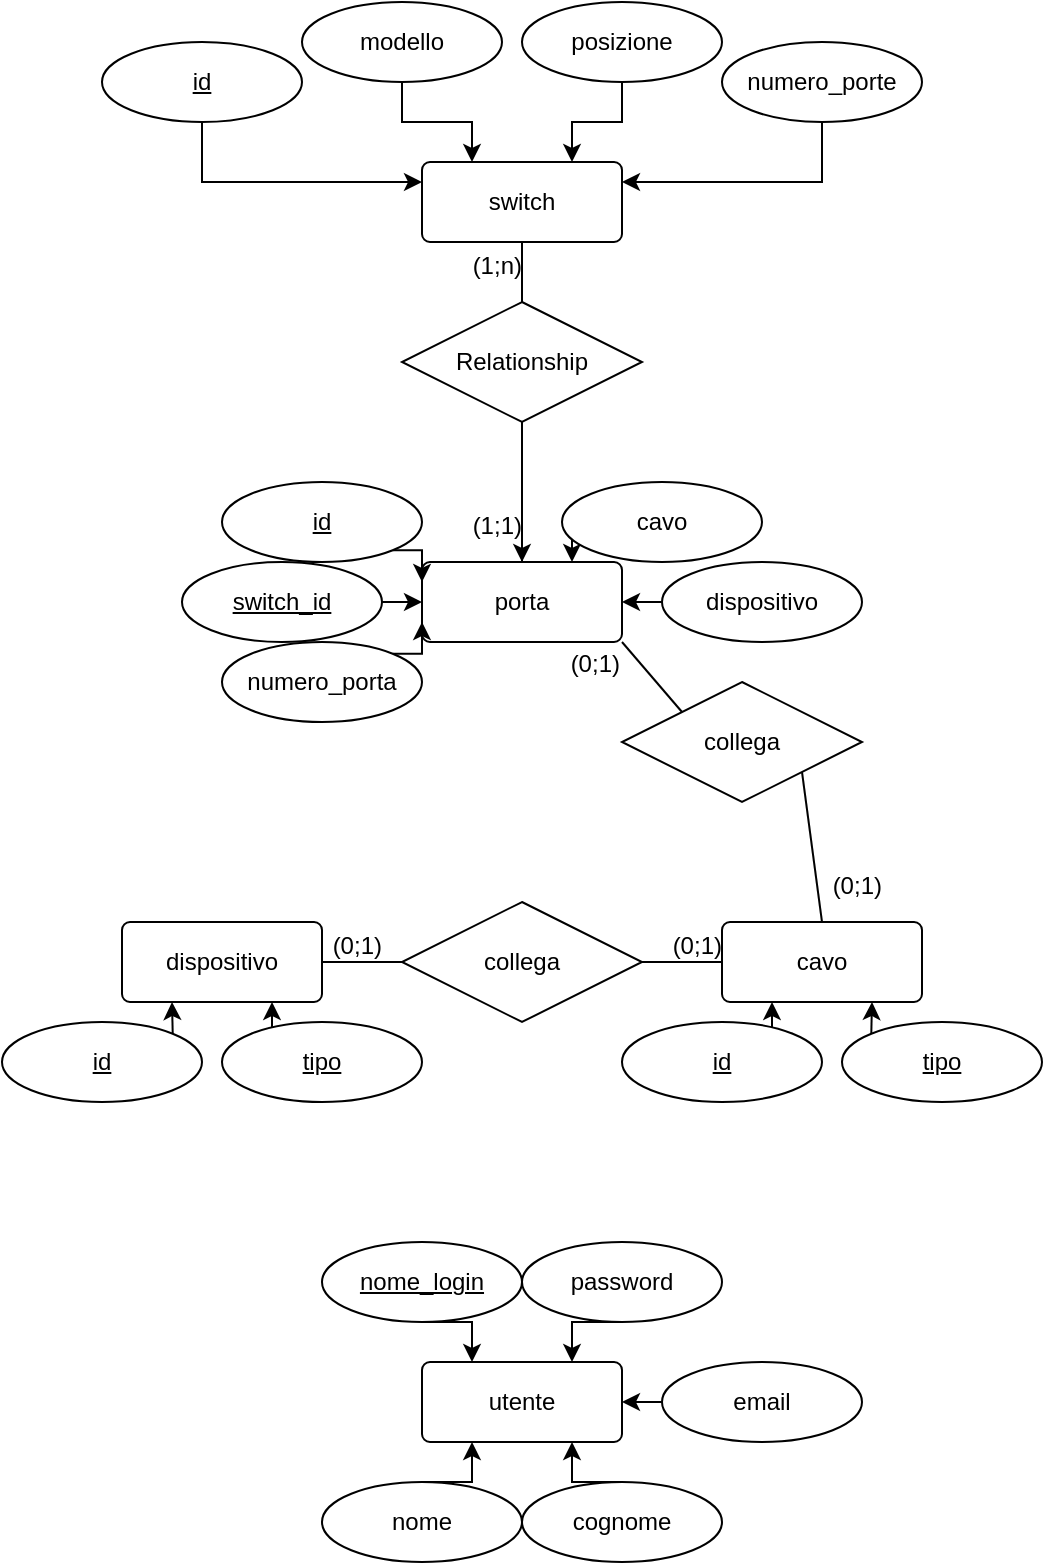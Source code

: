 <mxfile version="13.7.2" type="device"><diagram id="R2lEEEUBdFMjLlhIrx00" name="Page-1"><mxGraphModel dx="1422" dy="713" grid="1" gridSize="10" guides="1" tooltips="1" connect="1" arrows="1" fold="1" page="1" pageScale="1" pageWidth="850" pageHeight="1100" math="0" shadow="0" extFonts="Permanent Marker^https://fonts.googleapis.com/css?family=Permanent+Marker"><root><mxCell id="0"/><mxCell id="1" parent="0"/><mxCell id="G7n4T4N7k4rPxcXfdLJF-1" value="switch" style="rounded=1;arcSize=10;whiteSpace=wrap;html=1;align=center;" parent="1" vertex="1"><mxGeometry x="390" y="140" width="100" height="40" as="geometry"/></mxCell><mxCell id="G7n4T4N7k4rPxcXfdLJF-14" style="edgeStyle=orthogonalEdgeStyle;rounded=0;orthogonalLoop=1;jettySize=auto;html=1;entryX=0;entryY=0.25;entryDx=0;entryDy=0;" parent="1" target="G7n4T4N7k4rPxcXfdLJF-1" edge="1"><mxGeometry relative="1" as="geometry"><mxPoint x="280" y="120" as="sourcePoint"/><Array as="points"><mxPoint x="280" y="150"/></Array></mxGeometry></mxCell><mxCell id="G7n4T4N7k4rPxcXfdLJF-10" style="edgeStyle=orthogonalEdgeStyle;rounded=0;orthogonalLoop=1;jettySize=auto;html=1;exitX=0.5;exitY=1;exitDx=0;exitDy=0;entryX=0.75;entryY=0;entryDx=0;entryDy=0;" parent="1" source="G7n4T4N7k4rPxcXfdLJF-4" target="G7n4T4N7k4rPxcXfdLJF-1" edge="1"><mxGeometry relative="1" as="geometry"/></mxCell><mxCell id="G7n4T4N7k4rPxcXfdLJF-4" value="posizione" style="ellipse;whiteSpace=wrap;html=1;align=center;" parent="1" vertex="1"><mxGeometry x="440" y="60" width="100" height="40" as="geometry"/></mxCell><mxCell id="G7n4T4N7k4rPxcXfdLJF-13" style="edgeStyle=orthogonalEdgeStyle;rounded=0;orthogonalLoop=1;jettySize=auto;html=1;exitX=0.5;exitY=1;exitDx=0;exitDy=0;entryX=1;entryY=0.25;entryDx=0;entryDy=0;" parent="1" source="G7n4T4N7k4rPxcXfdLJF-6" target="G7n4T4N7k4rPxcXfdLJF-1" edge="1"><mxGeometry relative="1" as="geometry"/></mxCell><mxCell id="G7n4T4N7k4rPxcXfdLJF-6" value="numero_porte" style="ellipse;whiteSpace=wrap;html=1;align=center;" parent="1" vertex="1"><mxGeometry x="540" y="80" width="100" height="40" as="geometry"/></mxCell><mxCell id="G7n4T4N7k4rPxcXfdLJF-7" value="id" style="ellipse;whiteSpace=wrap;html=1;align=center;fontStyle=4;" parent="1" vertex="1"><mxGeometry x="230" y="80" width="100" height="40" as="geometry"/></mxCell><mxCell id="G7n4T4N7k4rPxcXfdLJF-16" value="dispositivo" style="rounded=1;arcSize=10;whiteSpace=wrap;html=1;align=center;" parent="1" vertex="1"><mxGeometry x="240" y="520" width="100" height="40" as="geometry"/></mxCell><mxCell id="G7n4T4N7k4rPxcXfdLJF-17" value="cavo" style="rounded=1;arcSize=10;whiteSpace=wrap;html=1;align=center;" parent="1" vertex="1"><mxGeometry x="540" y="520" width="100" height="40" as="geometry"/></mxCell><mxCell id="G7n4T4N7k4rPxcXfdLJF-19" style="edgeStyle=orthogonalEdgeStyle;rounded=0;orthogonalLoop=1;jettySize=auto;html=1;exitX=0.5;exitY=1;exitDx=0;exitDy=0;entryX=0.25;entryY=0;entryDx=0;entryDy=0;" parent="1" source="G7n4T4N7k4rPxcXfdLJF-18" target="G7n4T4N7k4rPxcXfdLJF-1" edge="1"><mxGeometry relative="1" as="geometry"/></mxCell><mxCell id="G7n4T4N7k4rPxcXfdLJF-18" value="modello" style="ellipse;whiteSpace=wrap;html=1;align=center;" parent="1" vertex="1"><mxGeometry x="330" y="60" width="100" height="40" as="geometry"/></mxCell><mxCell id="G7n4T4N7k4rPxcXfdLJF-61" style="edgeStyle=orthogonalEdgeStyle;rounded=0;orthogonalLoop=1;jettySize=auto;html=1;exitX=1;exitY=0;exitDx=0;exitDy=0;entryX=0.25;entryY=1;entryDx=0;entryDy=0;" parent="1" source="G7n4T4N7k4rPxcXfdLJF-20" target="G7n4T4N7k4rPxcXfdLJF-16" edge="1"><mxGeometry relative="1" as="geometry"/></mxCell><mxCell id="G7n4T4N7k4rPxcXfdLJF-20" value="id" style="ellipse;whiteSpace=wrap;html=1;align=center;fontStyle=4;" parent="1" vertex="1"><mxGeometry x="180" y="570" width="100" height="40" as="geometry"/></mxCell><mxCell id="G7n4T4N7k4rPxcXfdLJF-62" style="edgeStyle=orthogonalEdgeStyle;rounded=0;orthogonalLoop=1;jettySize=auto;html=1;exitX=0;exitY=0;exitDx=0;exitDy=0;entryX=0.75;entryY=1;entryDx=0;entryDy=0;" parent="1" source="G7n4T4N7k4rPxcXfdLJF-21" target="G7n4T4N7k4rPxcXfdLJF-16" edge="1"><mxGeometry relative="1" as="geometry"/></mxCell><mxCell id="G7n4T4N7k4rPxcXfdLJF-21" value="tipo" style="ellipse;whiteSpace=wrap;html=1;align=center;fontStyle=4" parent="1" vertex="1"><mxGeometry x="290" y="570" width="100" height="40" as="geometry"/></mxCell><mxCell id="G7n4T4N7k4rPxcXfdLJF-63" style="edgeStyle=orthogonalEdgeStyle;rounded=0;orthogonalLoop=1;jettySize=auto;html=1;exitX=1;exitY=0;exitDx=0;exitDy=0;entryX=0.25;entryY=1;entryDx=0;entryDy=0;" parent="1" source="G7n4T4N7k4rPxcXfdLJF-22" target="G7n4T4N7k4rPxcXfdLJF-17" edge="1"><mxGeometry relative="1" as="geometry"/></mxCell><mxCell id="G7n4T4N7k4rPxcXfdLJF-22" value="id" style="ellipse;whiteSpace=wrap;html=1;align=center;fontStyle=4;" parent="1" vertex="1"><mxGeometry x="490" y="570" width="100" height="40" as="geometry"/></mxCell><mxCell id="G7n4T4N7k4rPxcXfdLJF-64" style="edgeStyle=orthogonalEdgeStyle;rounded=0;orthogonalLoop=1;jettySize=auto;html=1;exitX=0;exitY=0;exitDx=0;exitDy=0;entryX=0.75;entryY=1;entryDx=0;entryDy=0;" parent="1" source="G7n4T4N7k4rPxcXfdLJF-23" target="G7n4T4N7k4rPxcXfdLJF-17" edge="1"><mxGeometry relative="1" as="geometry"/></mxCell><mxCell id="G7n4T4N7k4rPxcXfdLJF-23" value="tipo" style="ellipse;whiteSpace=wrap;html=1;align=center;fontStyle=4" parent="1" vertex="1"><mxGeometry x="600" y="570" width="100" height="40" as="geometry"/></mxCell><mxCell id="G7n4T4N7k4rPxcXfdLJF-30" value="porta" style="rounded=1;arcSize=10;whiteSpace=wrap;html=1;align=center;" parent="1" vertex="1"><mxGeometry x="390" y="340" width="100" height="40" as="geometry"/></mxCell><mxCell id="G7n4T4N7k4rPxcXfdLJF-31" value="collega" style="shape=rhombus;perimeter=rhombusPerimeter;whiteSpace=wrap;html=1;align=center;" parent="1" vertex="1"><mxGeometry x="380" y="510" width="120" height="60" as="geometry"/></mxCell><mxCell id="G7n4T4N7k4rPxcXfdLJF-33" value="" style="endArrow=none;html=1;rounded=0;exitX=1;exitY=0.5;exitDx=0;exitDy=0;entryX=0;entryY=0.5;entryDx=0;entryDy=0;" parent="1" source="G7n4T4N7k4rPxcXfdLJF-16" target="G7n4T4N7k4rPxcXfdLJF-31" edge="1"><mxGeometry relative="1" as="geometry"><mxPoint x="340" y="500" as="sourcePoint"/><mxPoint x="360" y="520" as="targetPoint"/></mxGeometry></mxCell><mxCell id="G7n4T4N7k4rPxcXfdLJF-34" value="(0;1)" style="resizable=0;html=1;align=right;verticalAlign=bottom;" parent="G7n4T4N7k4rPxcXfdLJF-33" connectable="0" vertex="1"><mxGeometry x="1" relative="1" as="geometry"><mxPoint x="-10" as="offset"/></mxGeometry></mxCell><mxCell id="G7n4T4N7k4rPxcXfdLJF-35" value="" style="endArrow=none;html=1;rounded=0;exitX=0;exitY=0.5;exitDx=0;exitDy=0;entryX=1;entryY=0.5;entryDx=0;entryDy=0;" parent="1" source="G7n4T4N7k4rPxcXfdLJF-17" target="G7n4T4N7k4rPxcXfdLJF-31" edge="1"><mxGeometry relative="1" as="geometry"><mxPoint x="510" y="550" as="sourcePoint"/><mxPoint x="530" y="530" as="targetPoint"/></mxGeometry></mxCell><mxCell id="G7n4T4N7k4rPxcXfdLJF-36" value="(0;1)" style="resizable=0;html=1;align=right;verticalAlign=bottom;" parent="G7n4T4N7k4rPxcXfdLJF-35" connectable="0" vertex="1"><mxGeometry x="1" relative="1" as="geometry"><mxPoint x="40" as="offset"/></mxGeometry></mxCell><mxCell id="G7n4T4N7k4rPxcXfdLJF-37" value="collega" style="shape=rhombus;perimeter=rhombusPerimeter;whiteSpace=wrap;html=1;align=center;" parent="1" vertex="1"><mxGeometry x="490" y="400" width="120" height="60" as="geometry"/></mxCell><mxCell id="G7n4T4N7k4rPxcXfdLJF-38" value="" style="endArrow=none;html=1;rounded=0;entryX=1;entryY=1;entryDx=0;entryDy=0;exitX=0.5;exitY=0;exitDx=0;exitDy=0;" parent="1" source="G7n4T4N7k4rPxcXfdLJF-17" target="G7n4T4N7k4rPxcXfdLJF-37" edge="1"><mxGeometry relative="1" as="geometry"><mxPoint x="340" y="440" as="sourcePoint"/><mxPoint x="500" y="440" as="targetPoint"/></mxGeometry></mxCell><mxCell id="G7n4T4N7k4rPxcXfdLJF-39" value="(0;1)&lt;br&gt;" style="resizable=0;html=1;align=right;verticalAlign=bottom;" parent="G7n4T4N7k4rPxcXfdLJF-38" connectable="0" vertex="1"><mxGeometry x="1" relative="1" as="geometry"><mxPoint x="40.04" y="65.33" as="offset"/></mxGeometry></mxCell><mxCell id="G7n4T4N7k4rPxcXfdLJF-40" value="" style="endArrow=none;html=1;rounded=0;entryX=0;entryY=0;entryDx=0;entryDy=0;exitX=1;exitY=1;exitDx=0;exitDy=0;" parent="1" source="G7n4T4N7k4rPxcXfdLJF-30" target="G7n4T4N7k4rPxcXfdLJF-37" edge="1"><mxGeometry relative="1" as="geometry"><mxPoint x="340" y="440" as="sourcePoint"/><mxPoint x="500" y="440" as="targetPoint"/></mxGeometry></mxCell><mxCell id="G7n4T4N7k4rPxcXfdLJF-41" value="(0;1)" style="resizable=0;html=1;align=right;verticalAlign=bottom;" parent="G7n4T4N7k4rPxcXfdLJF-40" connectable="0" vertex="1"><mxGeometry x="1" relative="1" as="geometry"><mxPoint x="-29.94" y="-14.93" as="offset"/></mxGeometry></mxCell><mxCell id="G7n4T4N7k4rPxcXfdLJF-53" value="" style="edgeStyle=orthogonalEdgeStyle;rounded=0;orthogonalLoop=1;jettySize=auto;html=1;" parent="1" source="G7n4T4N7k4rPxcXfdLJF-42" target="G7n4T4N7k4rPxcXfdLJF-30" edge="1"><mxGeometry relative="1" as="geometry"/></mxCell><mxCell id="G7n4T4N7k4rPxcXfdLJF-42" value="Relationship" style="shape=rhombus;perimeter=rhombusPerimeter;whiteSpace=wrap;html=1;align=center;" parent="1" vertex="1"><mxGeometry x="380" y="210" width="120" height="60" as="geometry"/></mxCell><mxCell id="G7n4T4N7k4rPxcXfdLJF-45" value="" style="endArrow=none;html=1;rounded=0;entryX=0.5;entryY=1;entryDx=0;entryDy=0;exitX=0.5;exitY=0;exitDx=0;exitDy=0;" parent="1" source="G7n4T4N7k4rPxcXfdLJF-30" target="G7n4T4N7k4rPxcXfdLJF-42" edge="1"><mxGeometry relative="1" as="geometry"><mxPoint x="340" y="390" as="sourcePoint"/><mxPoint x="500" y="390" as="targetPoint"/></mxGeometry></mxCell><mxCell id="G7n4T4N7k4rPxcXfdLJF-46" value="(1;1)" style="resizable=0;html=1;align=right;verticalAlign=bottom;" parent="G7n4T4N7k4rPxcXfdLJF-45" connectable="0" vertex="1"><mxGeometry x="1" relative="1" as="geometry"><mxPoint y="60" as="offset"/></mxGeometry></mxCell><mxCell id="G7n4T4N7k4rPxcXfdLJF-51" value="" style="endArrow=none;html=1;rounded=0;exitX=0.5;exitY=1;exitDx=0;exitDy=0;entryX=0.5;entryY=0;entryDx=0;entryDy=0;" parent="1" source="G7n4T4N7k4rPxcXfdLJF-1" target="G7n4T4N7k4rPxcXfdLJF-42" edge="1"><mxGeometry relative="1" as="geometry"><mxPoint x="340" y="390" as="sourcePoint"/><mxPoint x="500" y="390" as="targetPoint"/></mxGeometry></mxCell><mxCell id="G7n4T4N7k4rPxcXfdLJF-52" value="(1;n)" style="resizable=0;html=1;align=right;verticalAlign=bottom;" parent="G7n4T4N7k4rPxcXfdLJF-51" connectable="0" vertex="1"><mxGeometry x="1" relative="1" as="geometry"><mxPoint y="-10" as="offset"/></mxGeometry></mxCell><mxCell id="G7n4T4N7k4rPxcXfdLJF-57" style="edgeStyle=orthogonalEdgeStyle;rounded=0;orthogonalLoop=1;jettySize=auto;html=1;exitX=1;exitY=0.5;exitDx=0;exitDy=0;" parent="1" source="G7n4T4N7k4rPxcXfdLJF-54" edge="1"><mxGeometry relative="1" as="geometry"><mxPoint x="390" y="360" as="targetPoint"/></mxGeometry></mxCell><mxCell id="G7n4T4N7k4rPxcXfdLJF-54" value="switch_id" style="ellipse;whiteSpace=wrap;html=1;align=center;fontStyle=4;" parent="1" vertex="1"><mxGeometry x="270" y="340" width="100" height="40" as="geometry"/></mxCell><mxCell id="G7n4T4N7k4rPxcXfdLJF-56" style="edgeStyle=orthogonalEdgeStyle;rounded=0;orthogonalLoop=1;jettySize=auto;html=1;exitX=1;exitY=1;exitDx=0;exitDy=0;entryX=0;entryY=0.25;entryDx=0;entryDy=0;" parent="1" source="G7n4T4N7k4rPxcXfdLJF-55" target="G7n4T4N7k4rPxcXfdLJF-30" edge="1"><mxGeometry relative="1" as="geometry"/></mxCell><mxCell id="G7n4T4N7k4rPxcXfdLJF-55" value="id" style="ellipse;whiteSpace=wrap;html=1;align=center;fontStyle=4;" parent="1" vertex="1"><mxGeometry x="290" y="300" width="100" height="40" as="geometry"/></mxCell><mxCell id="G7n4T4N7k4rPxcXfdLJF-60" style="edgeStyle=orthogonalEdgeStyle;rounded=0;orthogonalLoop=1;jettySize=auto;html=1;exitX=1;exitY=0;exitDx=0;exitDy=0;entryX=0;entryY=0.75;entryDx=0;entryDy=0;" parent="1" source="G7n4T4N7k4rPxcXfdLJF-58" target="G7n4T4N7k4rPxcXfdLJF-30" edge="1"><mxGeometry relative="1" as="geometry"/></mxCell><mxCell id="G7n4T4N7k4rPxcXfdLJF-58" value="numero_porta" style="ellipse;whiteSpace=wrap;html=1;align=center;" parent="1" vertex="1"><mxGeometry x="290" y="380" width="100" height="40" as="geometry"/></mxCell><mxCell id="G7n4T4N7k4rPxcXfdLJF-65" value="utente" style="rounded=1;arcSize=10;whiteSpace=wrap;html=1;align=center;" parent="1" vertex="1"><mxGeometry x="390" y="740" width="100" height="40" as="geometry"/></mxCell><mxCell id="G7n4T4N7k4rPxcXfdLJF-67" style="edgeStyle=orthogonalEdgeStyle;rounded=0;orthogonalLoop=1;jettySize=auto;html=1;exitX=0.5;exitY=1;exitDx=0;exitDy=0;entryX=0.25;entryY=0;entryDx=0;entryDy=0;" parent="1" source="G7n4T4N7k4rPxcXfdLJF-66" target="G7n4T4N7k4rPxcXfdLJF-65" edge="1"><mxGeometry relative="1" as="geometry"/></mxCell><mxCell id="G7n4T4N7k4rPxcXfdLJF-66" value="nome_login" style="ellipse;whiteSpace=wrap;html=1;align=center;fontStyle=4;" parent="1" vertex="1"><mxGeometry x="340" y="680" width="100" height="40" as="geometry"/></mxCell><mxCell id="G7n4T4N7k4rPxcXfdLJF-70" style="edgeStyle=orthogonalEdgeStyle;rounded=0;orthogonalLoop=1;jettySize=auto;html=1;exitX=0.5;exitY=1;exitDx=0;exitDy=0;entryX=0.75;entryY=0;entryDx=0;entryDy=0;" parent="1" source="G7n4T4N7k4rPxcXfdLJF-68" target="G7n4T4N7k4rPxcXfdLJF-65" edge="1"><mxGeometry relative="1" as="geometry"/></mxCell><mxCell id="G7n4T4N7k4rPxcXfdLJF-68" value="password" style="ellipse;whiteSpace=wrap;html=1;align=center;" parent="1" vertex="1"><mxGeometry x="440" y="680" width="100" height="40" as="geometry"/></mxCell><mxCell id="G7n4T4N7k4rPxcXfdLJF-72" style="edgeStyle=orthogonalEdgeStyle;rounded=0;orthogonalLoop=1;jettySize=auto;html=1;exitX=0;exitY=0.5;exitDx=0;exitDy=0;entryX=1;entryY=0.5;entryDx=0;entryDy=0;" parent="1" source="G7n4T4N7k4rPxcXfdLJF-71" target="G7n4T4N7k4rPxcXfdLJF-65" edge="1"><mxGeometry relative="1" as="geometry"/></mxCell><mxCell id="G7n4T4N7k4rPxcXfdLJF-71" value="email" style="ellipse;whiteSpace=wrap;html=1;align=center;" parent="1" vertex="1"><mxGeometry x="510" y="740" width="100" height="40" as="geometry"/></mxCell><mxCell id="G7n4T4N7k4rPxcXfdLJF-75" style="edgeStyle=orthogonalEdgeStyle;rounded=0;orthogonalLoop=1;jettySize=auto;html=1;exitX=0.5;exitY=0;exitDx=0;exitDy=0;entryX=0.25;entryY=1;entryDx=0;entryDy=0;" parent="1" source="G7n4T4N7k4rPxcXfdLJF-73" target="G7n4T4N7k4rPxcXfdLJF-65" edge="1"><mxGeometry relative="1" as="geometry"/></mxCell><mxCell id="G7n4T4N7k4rPxcXfdLJF-73" value="nome" style="ellipse;whiteSpace=wrap;html=1;align=center;" parent="1" vertex="1"><mxGeometry x="340" y="800" width="100" height="40" as="geometry"/></mxCell><mxCell id="G7n4T4N7k4rPxcXfdLJF-76" style="edgeStyle=orthogonalEdgeStyle;rounded=0;orthogonalLoop=1;jettySize=auto;html=1;exitX=0.5;exitY=0;exitDx=0;exitDy=0;entryX=0.75;entryY=1;entryDx=0;entryDy=0;" parent="1" source="G7n4T4N7k4rPxcXfdLJF-74" target="G7n4T4N7k4rPxcXfdLJF-65" edge="1"><mxGeometry relative="1" as="geometry"/></mxCell><mxCell id="G7n4T4N7k4rPxcXfdLJF-74" value="cognome" style="ellipse;whiteSpace=wrap;html=1;align=center;" parent="1" vertex="1"><mxGeometry x="440" y="800" width="100" height="40" as="geometry"/></mxCell><mxCell id="G7n4T4N7k4rPxcXfdLJF-80" style="edgeStyle=orthogonalEdgeStyle;rounded=0;orthogonalLoop=1;jettySize=auto;html=1;exitX=0;exitY=0.5;exitDx=0;exitDy=0;entryX=1;entryY=0.5;entryDx=0;entryDy=0;" parent="1" source="G7n4T4N7k4rPxcXfdLJF-77" target="G7n4T4N7k4rPxcXfdLJF-30" edge="1"><mxGeometry relative="1" as="geometry"/></mxCell><mxCell id="G7n4T4N7k4rPxcXfdLJF-77" value="dispositivo" style="ellipse;whiteSpace=wrap;html=1;align=center;" parent="1" vertex="1"><mxGeometry x="510" y="340" width="100" height="40" as="geometry"/></mxCell><mxCell id="G7n4T4N7k4rPxcXfdLJF-79" style="edgeStyle=orthogonalEdgeStyle;rounded=0;orthogonalLoop=1;jettySize=auto;html=1;exitX=0;exitY=0.5;exitDx=0;exitDy=0;entryX=0.75;entryY=0;entryDx=0;entryDy=0;" parent="1" source="G7n4T4N7k4rPxcXfdLJF-78" target="G7n4T4N7k4rPxcXfdLJF-30" edge="1"><mxGeometry relative="1" as="geometry"/></mxCell><mxCell id="G7n4T4N7k4rPxcXfdLJF-78" value="cavo" style="ellipse;whiteSpace=wrap;html=1;align=center;" parent="1" vertex="1"><mxGeometry x="460" y="300" width="100" height="40" as="geometry"/></mxCell></root></mxGraphModel></diagram></mxfile>